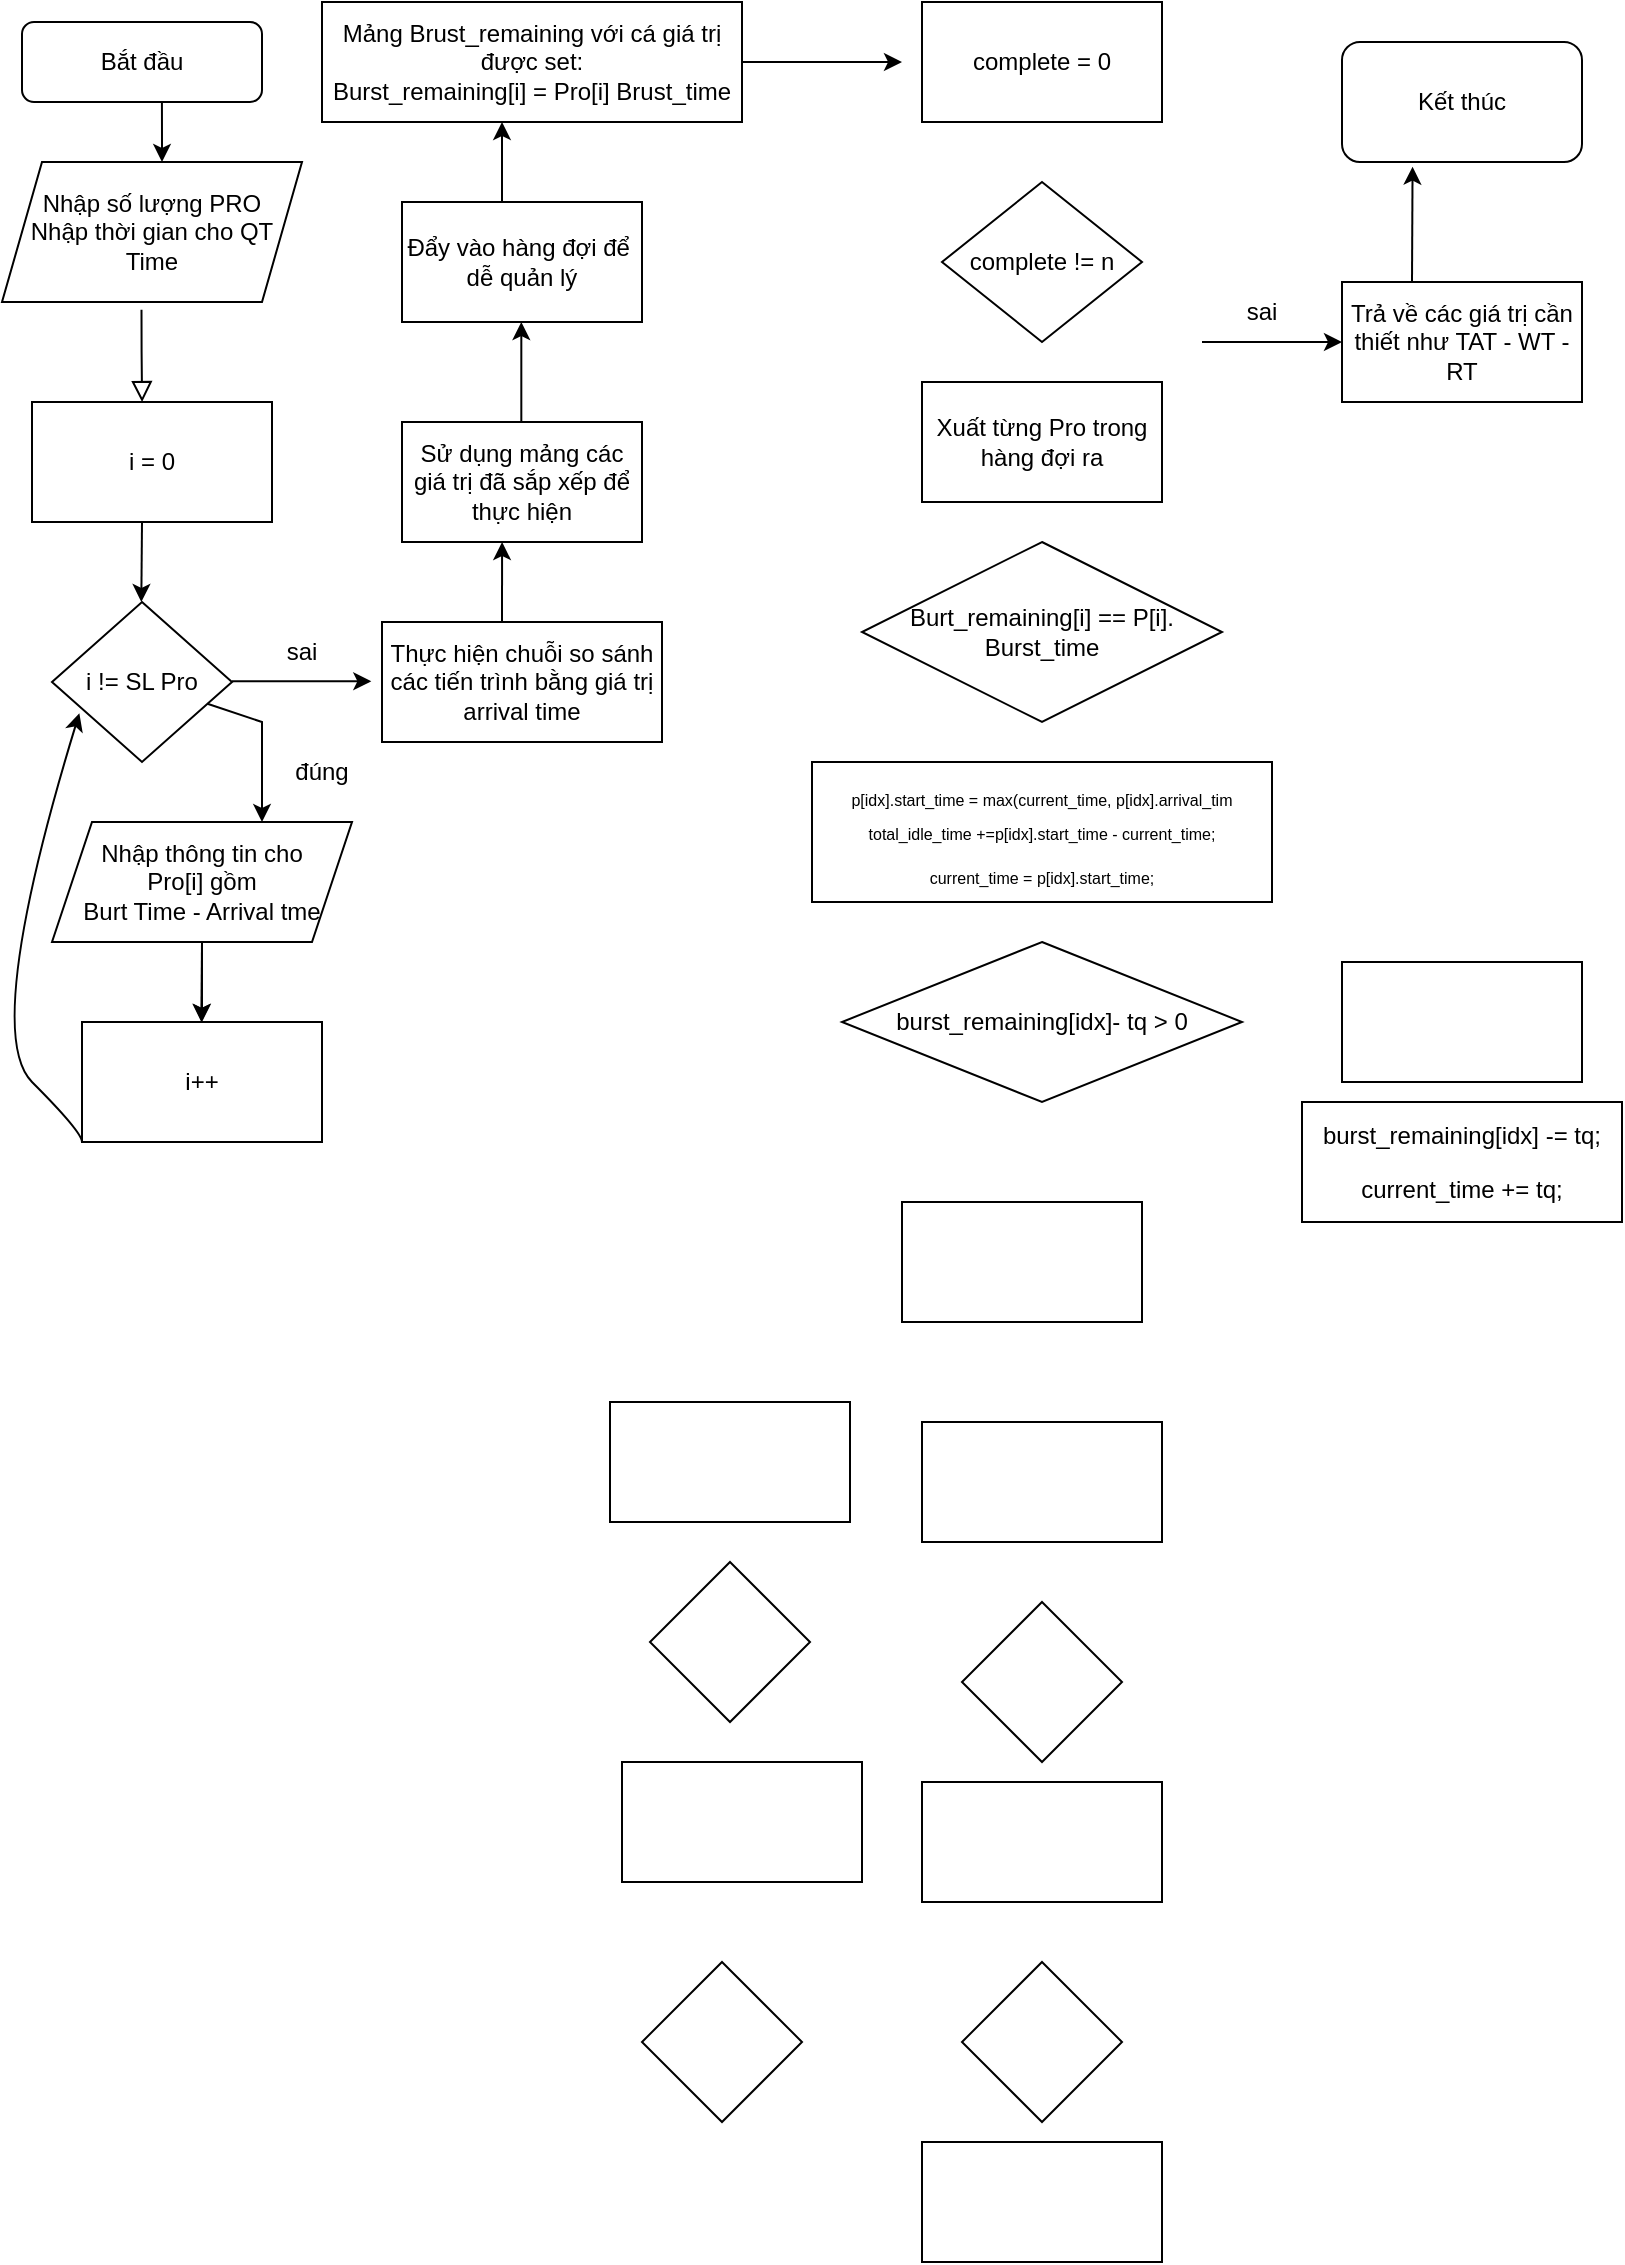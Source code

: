 <mxfile version="18.0.6" type="github">
  <diagram id="C5RBs43oDa-KdzZeNtuy" name="Page-1">
    <mxGraphModel dx="1232" dy="722" grid="1" gridSize="10" guides="1" tooltips="1" connect="1" arrows="1" fold="1" page="1" pageScale="1" pageWidth="827" pageHeight="1169" math="0" shadow="0">
      <root>
        <mxCell id="WIyWlLk6GJQsqaUBKTNV-0" />
        <mxCell id="WIyWlLk6GJQsqaUBKTNV-1" parent="WIyWlLk6GJQsqaUBKTNV-0" />
        <mxCell id="WIyWlLk6GJQsqaUBKTNV-2" value="" style="rounded=0;html=1;jettySize=auto;orthogonalLoop=1;fontSize=11;endArrow=block;endFill=0;endSize=8;strokeWidth=1;shadow=0;labelBackgroundColor=none;edgeStyle=orthogonalEdgeStyle;exitX=0.465;exitY=1.055;exitDx=0;exitDy=0;exitPerimeter=0;" parent="WIyWlLk6GJQsqaUBKTNV-1" source="YoJhMBi_WblPXS7V44ve-0" edge="1">
          <mxGeometry relative="1" as="geometry">
            <mxPoint x="80.034" y="210.028" as="targetPoint" />
            <Array as="points" />
          </mxGeometry>
        </mxCell>
        <mxCell id="WIyWlLk6GJQsqaUBKTNV-3" value="Bắt đầu" style="rounded=1;whiteSpace=wrap;html=1;fontSize=12;glass=0;strokeWidth=1;shadow=0;" parent="WIyWlLk6GJQsqaUBKTNV-1" vertex="1">
          <mxGeometry x="20" y="20" width="120" height="40" as="geometry" />
        </mxCell>
        <mxCell id="YoJhMBi_WblPXS7V44ve-0" value="Nhập số lượng PRO&lt;br&gt;Nhập thời gian cho QT Time" style="shape=parallelogram;perimeter=parallelogramPerimeter;whiteSpace=wrap;html=1;fixedSize=1;" vertex="1" parent="WIyWlLk6GJQsqaUBKTNV-1">
          <mxGeometry x="10" y="90" width="150" height="70" as="geometry" />
        </mxCell>
        <mxCell id="YoJhMBi_WblPXS7V44ve-2" value="" style="endArrow=classic;html=1;rounded=0;exitX=0.583;exitY=1;exitDx=0;exitDy=0;exitPerimeter=0;" edge="1" parent="WIyWlLk6GJQsqaUBKTNV-1" source="WIyWlLk6GJQsqaUBKTNV-3">
          <mxGeometry width="50" height="50" relative="1" as="geometry">
            <mxPoint x="60" y="90" as="sourcePoint" />
            <mxPoint x="90" y="90" as="targetPoint" />
            <Array as="points">
              <mxPoint x="90" y="80" />
            </Array>
          </mxGeometry>
        </mxCell>
        <mxCell id="YoJhMBi_WblPXS7V44ve-3" value="i = 0" style="rounded=0;whiteSpace=wrap;html=1;" vertex="1" parent="WIyWlLk6GJQsqaUBKTNV-1">
          <mxGeometry x="25" y="210" width="120" height="60" as="geometry" />
        </mxCell>
        <mxCell id="YoJhMBi_WblPXS7V44ve-4" value="i != SL Pro" style="rhombus;whiteSpace=wrap;html=1;" vertex="1" parent="WIyWlLk6GJQsqaUBKTNV-1">
          <mxGeometry x="35" y="310" width="90" height="80" as="geometry" />
        </mxCell>
        <mxCell id="YoJhMBi_WblPXS7V44ve-12" value="" style="edgeStyle=orthogonalEdgeStyle;rounded=0;orthogonalLoop=1;jettySize=auto;html=1;" edge="1" parent="WIyWlLk6GJQsqaUBKTNV-1" source="YoJhMBi_WblPXS7V44ve-6" target="YoJhMBi_WblPXS7V44ve-7">
          <mxGeometry relative="1" as="geometry" />
        </mxCell>
        <mxCell id="YoJhMBi_WblPXS7V44ve-6" value="Nhập thông tin cho&lt;br&gt;Pro[i] gồm&lt;br&gt;Burt Time - Arrival tme" style="shape=parallelogram;perimeter=parallelogramPerimeter;whiteSpace=wrap;html=1;fixedSize=1;" vertex="1" parent="WIyWlLk6GJQsqaUBKTNV-1">
          <mxGeometry x="35" y="420" width="150" height="60" as="geometry" />
        </mxCell>
        <mxCell id="YoJhMBi_WblPXS7V44ve-7" value="i++" style="rounded=0;whiteSpace=wrap;html=1;" vertex="1" parent="WIyWlLk6GJQsqaUBKTNV-1">
          <mxGeometry x="50" y="520" width="120" height="60" as="geometry" />
        </mxCell>
        <mxCell id="YoJhMBi_WblPXS7V44ve-8" value="" style="endArrow=classic;html=1;rounded=0;" edge="1" parent="WIyWlLk6GJQsqaUBKTNV-1" source="YoJhMBi_WblPXS7V44ve-4">
          <mxGeometry width="50" height="50" relative="1" as="geometry">
            <mxPoint x="140" y="340" as="sourcePoint" />
            <mxPoint x="140" y="420" as="targetPoint" />
            <Array as="points">
              <mxPoint x="140" y="370" />
            </Array>
          </mxGeometry>
        </mxCell>
        <mxCell id="YoJhMBi_WblPXS7V44ve-9" value="" style="endArrow=classic;html=1;rounded=0;" edge="1" parent="WIyWlLk6GJQsqaUBKTNV-1">
          <mxGeometry width="50" height="50" relative="1" as="geometry">
            <mxPoint x="110" y="480" as="sourcePoint" />
            <mxPoint x="109.66" y="520" as="targetPoint" />
          </mxGeometry>
        </mxCell>
        <mxCell id="YoJhMBi_WblPXS7V44ve-10" value="" style="curved=1;endArrow=classic;html=1;rounded=0;exitX=0;exitY=1;exitDx=0;exitDy=0;entryX=0.152;entryY=0.695;entryDx=0;entryDy=0;entryPerimeter=0;" edge="1" parent="WIyWlLk6GJQsqaUBKTNV-1" source="YoJhMBi_WblPXS7V44ve-7" target="YoJhMBi_WblPXS7V44ve-4">
          <mxGeometry width="50" height="50" relative="1" as="geometry">
            <mxPoint y="575" as="sourcePoint" />
            <mxPoint x="50" y="525" as="targetPoint" />
            <Array as="points">
              <mxPoint x="50" y="575" />
              <mxPoint y="525" />
            </Array>
          </mxGeometry>
        </mxCell>
        <mxCell id="YoJhMBi_WblPXS7V44ve-11" value="đúng" style="text;html=1;strokeColor=none;fillColor=none;align=center;verticalAlign=middle;whiteSpace=wrap;rounded=0;" vertex="1" parent="WIyWlLk6GJQsqaUBKTNV-1">
          <mxGeometry x="140" y="380" width="60" height="30" as="geometry" />
        </mxCell>
        <mxCell id="YoJhMBi_WblPXS7V44ve-13" value="" style="endArrow=classic;html=1;rounded=0;" edge="1" parent="WIyWlLk6GJQsqaUBKTNV-1">
          <mxGeometry width="50" height="50" relative="1" as="geometry">
            <mxPoint x="80" y="270" as="sourcePoint" />
            <mxPoint x="79.66" y="310" as="targetPoint" />
          </mxGeometry>
        </mxCell>
        <mxCell id="YoJhMBi_WblPXS7V44ve-14" value="" style="endArrow=classic;html=1;rounded=0;" edge="1" parent="WIyWlLk6GJQsqaUBKTNV-1">
          <mxGeometry width="50" height="50" relative="1" as="geometry">
            <mxPoint x="125" y="349.66" as="sourcePoint" />
            <mxPoint x="194.66" y="349.66" as="targetPoint" />
          </mxGeometry>
        </mxCell>
        <mxCell id="YoJhMBi_WblPXS7V44ve-15" value="sai" style="text;html=1;strokeColor=none;fillColor=none;align=center;verticalAlign=middle;whiteSpace=wrap;rounded=0;" vertex="1" parent="WIyWlLk6GJQsqaUBKTNV-1">
          <mxGeometry x="130" y="320" width="60" height="30" as="geometry" />
        </mxCell>
        <mxCell id="YoJhMBi_WblPXS7V44ve-16" value="Thực hiện chuỗi so sánh các tiến trình bằng giá trị arrival time" style="rounded=0;whiteSpace=wrap;html=1;" vertex="1" parent="WIyWlLk6GJQsqaUBKTNV-1">
          <mxGeometry x="200" y="320" width="140" height="60" as="geometry" />
        </mxCell>
        <mxCell id="YoJhMBi_WblPXS7V44ve-17" value="Sử dụng mảng các giá trị đã sắp xếp để thực hiện" style="rounded=0;whiteSpace=wrap;html=1;" vertex="1" parent="WIyWlLk6GJQsqaUBKTNV-1">
          <mxGeometry x="210" y="220" width="120" height="60" as="geometry" />
        </mxCell>
        <mxCell id="YoJhMBi_WblPXS7V44ve-18" value="" style="endArrow=classic;html=1;rounded=0;entryX=0.417;entryY=1;entryDx=0;entryDy=0;entryPerimeter=0;" edge="1" parent="WIyWlLk6GJQsqaUBKTNV-1" target="YoJhMBi_WblPXS7V44ve-17">
          <mxGeometry width="50" height="50" relative="1" as="geometry">
            <mxPoint x="260" y="320" as="sourcePoint" />
            <mxPoint x="290" y="300" as="targetPoint" />
          </mxGeometry>
        </mxCell>
        <mxCell id="YoJhMBi_WblPXS7V44ve-19" value="Đẩy vào hàng đợi để&amp;nbsp;&lt;br&gt;dễ quản lý" style="rounded=0;whiteSpace=wrap;html=1;" vertex="1" parent="WIyWlLk6GJQsqaUBKTNV-1">
          <mxGeometry x="210" y="110" width="120" height="60" as="geometry" />
        </mxCell>
        <mxCell id="YoJhMBi_WblPXS7V44ve-20" value="" style="endArrow=classic;html=1;rounded=0;" edge="1" parent="WIyWlLk6GJQsqaUBKTNV-1">
          <mxGeometry width="50" height="50" relative="1" as="geometry">
            <mxPoint x="269.66" y="220" as="sourcePoint" />
            <mxPoint x="269.66" y="170" as="targetPoint" />
            <Array as="points">
              <mxPoint x="269.66" y="200" />
            </Array>
          </mxGeometry>
        </mxCell>
        <mxCell id="YoJhMBi_WblPXS7V44ve-21" value="complete != n" style="rhombus;whiteSpace=wrap;html=1;" vertex="1" parent="WIyWlLk6GJQsqaUBKTNV-1">
          <mxGeometry x="480" y="100" width="100" height="80" as="geometry" />
        </mxCell>
        <mxCell id="YoJhMBi_WblPXS7V44ve-22" value="complete = 0" style="rounded=0;whiteSpace=wrap;html=1;" vertex="1" parent="WIyWlLk6GJQsqaUBKTNV-1">
          <mxGeometry x="470" y="10" width="120" height="60" as="geometry" />
        </mxCell>
        <mxCell id="YoJhMBi_WblPXS7V44ve-23" value="Trả về các giá trị cần thiết như TAT - WT - RT" style="rounded=0;whiteSpace=wrap;html=1;" vertex="1" parent="WIyWlLk6GJQsqaUBKTNV-1">
          <mxGeometry x="680" y="150" width="120" height="60" as="geometry" />
        </mxCell>
        <mxCell id="YoJhMBi_WblPXS7V44ve-24" value="" style="endArrow=classic;html=1;rounded=0;entryX=0;entryY=0.5;entryDx=0;entryDy=0;" edge="1" parent="WIyWlLk6GJQsqaUBKTNV-1" target="YoJhMBi_WblPXS7V44ve-23">
          <mxGeometry width="50" height="50" relative="1" as="geometry">
            <mxPoint x="610" y="180" as="sourcePoint" />
            <mxPoint x="620" y="160" as="targetPoint" />
          </mxGeometry>
        </mxCell>
        <mxCell id="YoJhMBi_WblPXS7V44ve-25" value="Kết thúc" style="rounded=1;whiteSpace=wrap;html=1;" vertex="1" parent="WIyWlLk6GJQsqaUBKTNV-1">
          <mxGeometry x="680" y="30" width="120" height="60" as="geometry" />
        </mxCell>
        <mxCell id="YoJhMBi_WblPXS7V44ve-26" value="" style="endArrow=classic;html=1;rounded=0;entryX=0.294;entryY=1.039;entryDx=0;entryDy=0;entryPerimeter=0;" edge="1" parent="WIyWlLk6GJQsqaUBKTNV-1" target="YoJhMBi_WblPXS7V44ve-25">
          <mxGeometry width="50" height="50" relative="1" as="geometry">
            <mxPoint x="715" y="150" as="sourcePoint" />
            <mxPoint x="765" y="100" as="targetPoint" />
          </mxGeometry>
        </mxCell>
        <mxCell id="YoJhMBi_WblPXS7V44ve-27" value="sai" style="text;html=1;strokeColor=none;fillColor=none;align=center;verticalAlign=middle;whiteSpace=wrap;rounded=0;" vertex="1" parent="WIyWlLk6GJQsqaUBKTNV-1">
          <mxGeometry x="610" y="150" width="60" height="30" as="geometry" />
        </mxCell>
        <mxCell id="YoJhMBi_WblPXS7V44ve-28" value="Mảng Brust_remaining với cá giá trị được set:&lt;br&gt;Burst_remaining[i] = Pro[i] Brust_time" style="rounded=0;whiteSpace=wrap;html=1;" vertex="1" parent="WIyWlLk6GJQsqaUBKTNV-1">
          <mxGeometry x="170" y="10" width="210" height="60" as="geometry" />
        </mxCell>
        <mxCell id="YoJhMBi_WblPXS7V44ve-29" value="" style="endArrow=classic;html=1;rounded=0;" edge="1" parent="WIyWlLk6GJQsqaUBKTNV-1">
          <mxGeometry width="50" height="50" relative="1" as="geometry">
            <mxPoint x="260" y="110" as="sourcePoint" />
            <mxPoint x="260.0" y="70.0" as="targetPoint" />
            <Array as="points">
              <mxPoint x="260.0" y="100" />
            </Array>
          </mxGeometry>
        </mxCell>
        <mxCell id="YoJhMBi_WblPXS7V44ve-31" value="" style="endArrow=classic;html=1;rounded=0;exitX=1;exitY=0.5;exitDx=0;exitDy=0;" edge="1" parent="WIyWlLk6GJQsqaUBKTNV-1" source="YoJhMBi_WblPXS7V44ve-28">
          <mxGeometry width="50" height="50" relative="1" as="geometry">
            <mxPoint x="413" y="60.0" as="sourcePoint" />
            <mxPoint x="460" y="40" as="targetPoint" />
            <Array as="points" />
          </mxGeometry>
        </mxCell>
        <mxCell id="YoJhMBi_WblPXS7V44ve-32" value="Xuất từng Pro trong hàng đợi ra" style="rounded=0;whiteSpace=wrap;html=1;" vertex="1" parent="WIyWlLk6GJQsqaUBKTNV-1">
          <mxGeometry x="470" y="200" width="120" height="60" as="geometry" />
        </mxCell>
        <mxCell id="YoJhMBi_WblPXS7V44ve-33" value="Burt_remaining[i] == P[i]. Burst_time" style="rhombus;whiteSpace=wrap;html=1;" vertex="1" parent="WIyWlLk6GJQsqaUBKTNV-1">
          <mxGeometry x="440" y="280" width="180" height="90" as="geometry" />
        </mxCell>
        <mxCell id="YoJhMBi_WblPXS7V44ve-34" value="&lt;p style=&quot;font-size: 8px;&quot; class=&quot;MsoNormal&quot;&gt;&lt;font style=&quot;font-size: 8px;&quot;&gt;p[idx].start_time = max(current_time, p[idx].arrival_tim&lt;/font&gt;&lt;/p&gt;&lt;p style=&quot;font-size: 8px;&quot; class=&quot;MsoNormal&quot;&gt;&lt;font style=&quot;font-size: 8px;&quot;&gt;&lt;span style=&quot;background-color: initial;&quot;&gt;total_idle_time +=&lt;/span&gt;&lt;span style=&quot;background-color: initial;&quot;&gt;p[idx].start_time - current_time;&lt;/span&gt;&lt;/font&gt;&lt;/p&gt;&lt;span style=&quot;background-color: initial; font-size: 8px;&quot;&gt;&lt;font style=&quot;font-size: 8px;&quot;&gt;current_time = p[idx].start_time;&lt;/font&gt;&lt;/span&gt;" style="rounded=0;whiteSpace=wrap;html=1;" vertex="1" parent="WIyWlLk6GJQsqaUBKTNV-1">
          <mxGeometry x="415" y="390" width="230" height="70" as="geometry" />
        </mxCell>
        <mxCell id="YoJhMBi_WblPXS7V44ve-35" value="&lt;span&gt;burst_remaining[idx]- tq &amp;gt; 0&lt;/span&gt;" style="rhombus;whiteSpace=wrap;html=1;" vertex="1" parent="WIyWlLk6GJQsqaUBKTNV-1">
          <mxGeometry x="430" y="480" width="200" height="80" as="geometry" />
        </mxCell>
        <mxCell id="YoJhMBi_WblPXS7V44ve-36" value="&lt;p class=&quot;MsoNormal&quot;&gt;burst_remaining[idx] -= tq;&lt;/p&gt;&lt;p class=&quot;MsoNormal&quot;&gt;&lt;span style=&quot;background-color: initial;&quot;&gt;current_time += tq;&lt;/span&gt;&lt;/p&gt;&lt;p class=&quot;MsoNormal&quot;&gt;&lt;/p&gt;" style="rounded=0;whiteSpace=wrap;html=1;" vertex="1" parent="WIyWlLk6GJQsqaUBKTNV-1">
          <mxGeometry x="660" y="560" width="160" height="60" as="geometry" />
        </mxCell>
        <mxCell id="YoJhMBi_WblPXS7V44ve-37" value="" style="rounded=0;whiteSpace=wrap;html=1;" vertex="1" parent="WIyWlLk6GJQsqaUBKTNV-1">
          <mxGeometry x="680" y="490" width="120" height="60" as="geometry" />
        </mxCell>
        <mxCell id="YoJhMBi_WblPXS7V44ve-38" value="" style="rhombus;whiteSpace=wrap;html=1;" vertex="1" parent="WIyWlLk6GJQsqaUBKTNV-1">
          <mxGeometry x="490" y="810" width="80" height="80" as="geometry" />
        </mxCell>
        <mxCell id="YoJhMBi_WblPXS7V44ve-39" value="" style="rounded=0;whiteSpace=wrap;html=1;" vertex="1" parent="WIyWlLk6GJQsqaUBKTNV-1">
          <mxGeometry x="470" y="900" width="120" height="60" as="geometry" />
        </mxCell>
        <mxCell id="YoJhMBi_WblPXS7V44ve-40" value="" style="rounded=0;whiteSpace=wrap;html=1;" vertex="1" parent="WIyWlLk6GJQsqaUBKTNV-1">
          <mxGeometry x="470" y="720" width="120" height="60" as="geometry" />
        </mxCell>
        <mxCell id="YoJhMBi_WblPXS7V44ve-41" value="" style="rhombus;whiteSpace=wrap;html=1;" vertex="1" parent="WIyWlLk6GJQsqaUBKTNV-1">
          <mxGeometry x="490" y="990" width="80" height="80" as="geometry" />
        </mxCell>
        <mxCell id="YoJhMBi_WblPXS7V44ve-42" value="" style="rounded=0;whiteSpace=wrap;html=1;" vertex="1" parent="WIyWlLk6GJQsqaUBKTNV-1">
          <mxGeometry x="470" y="1080" width="120" height="60" as="geometry" />
        </mxCell>
        <mxCell id="YoJhMBi_WblPXS7V44ve-43" value="" style="rhombus;whiteSpace=wrap;html=1;" vertex="1" parent="WIyWlLk6GJQsqaUBKTNV-1">
          <mxGeometry x="330" y="990" width="80" height="80" as="geometry" />
        </mxCell>
        <mxCell id="YoJhMBi_WblPXS7V44ve-44" value="" style="rounded=0;whiteSpace=wrap;html=1;" vertex="1" parent="WIyWlLk6GJQsqaUBKTNV-1">
          <mxGeometry x="320" y="890" width="120" height="60" as="geometry" />
        </mxCell>
        <mxCell id="YoJhMBi_WblPXS7V44ve-45" value="" style="rhombus;whiteSpace=wrap;html=1;" vertex="1" parent="WIyWlLk6GJQsqaUBKTNV-1">
          <mxGeometry x="334" y="790" width="80" height="80" as="geometry" />
        </mxCell>
        <mxCell id="YoJhMBi_WblPXS7V44ve-46" value="" style="rounded=0;whiteSpace=wrap;html=1;" vertex="1" parent="WIyWlLk6GJQsqaUBKTNV-1">
          <mxGeometry x="314" y="710" width="120" height="60" as="geometry" />
        </mxCell>
        <mxCell id="YoJhMBi_WblPXS7V44ve-53" value="" style="rounded=0;whiteSpace=wrap;html=1;fontSize=8;" vertex="1" parent="WIyWlLk6GJQsqaUBKTNV-1">
          <mxGeometry x="460" y="610" width="120" height="60" as="geometry" />
        </mxCell>
      </root>
    </mxGraphModel>
  </diagram>
</mxfile>
